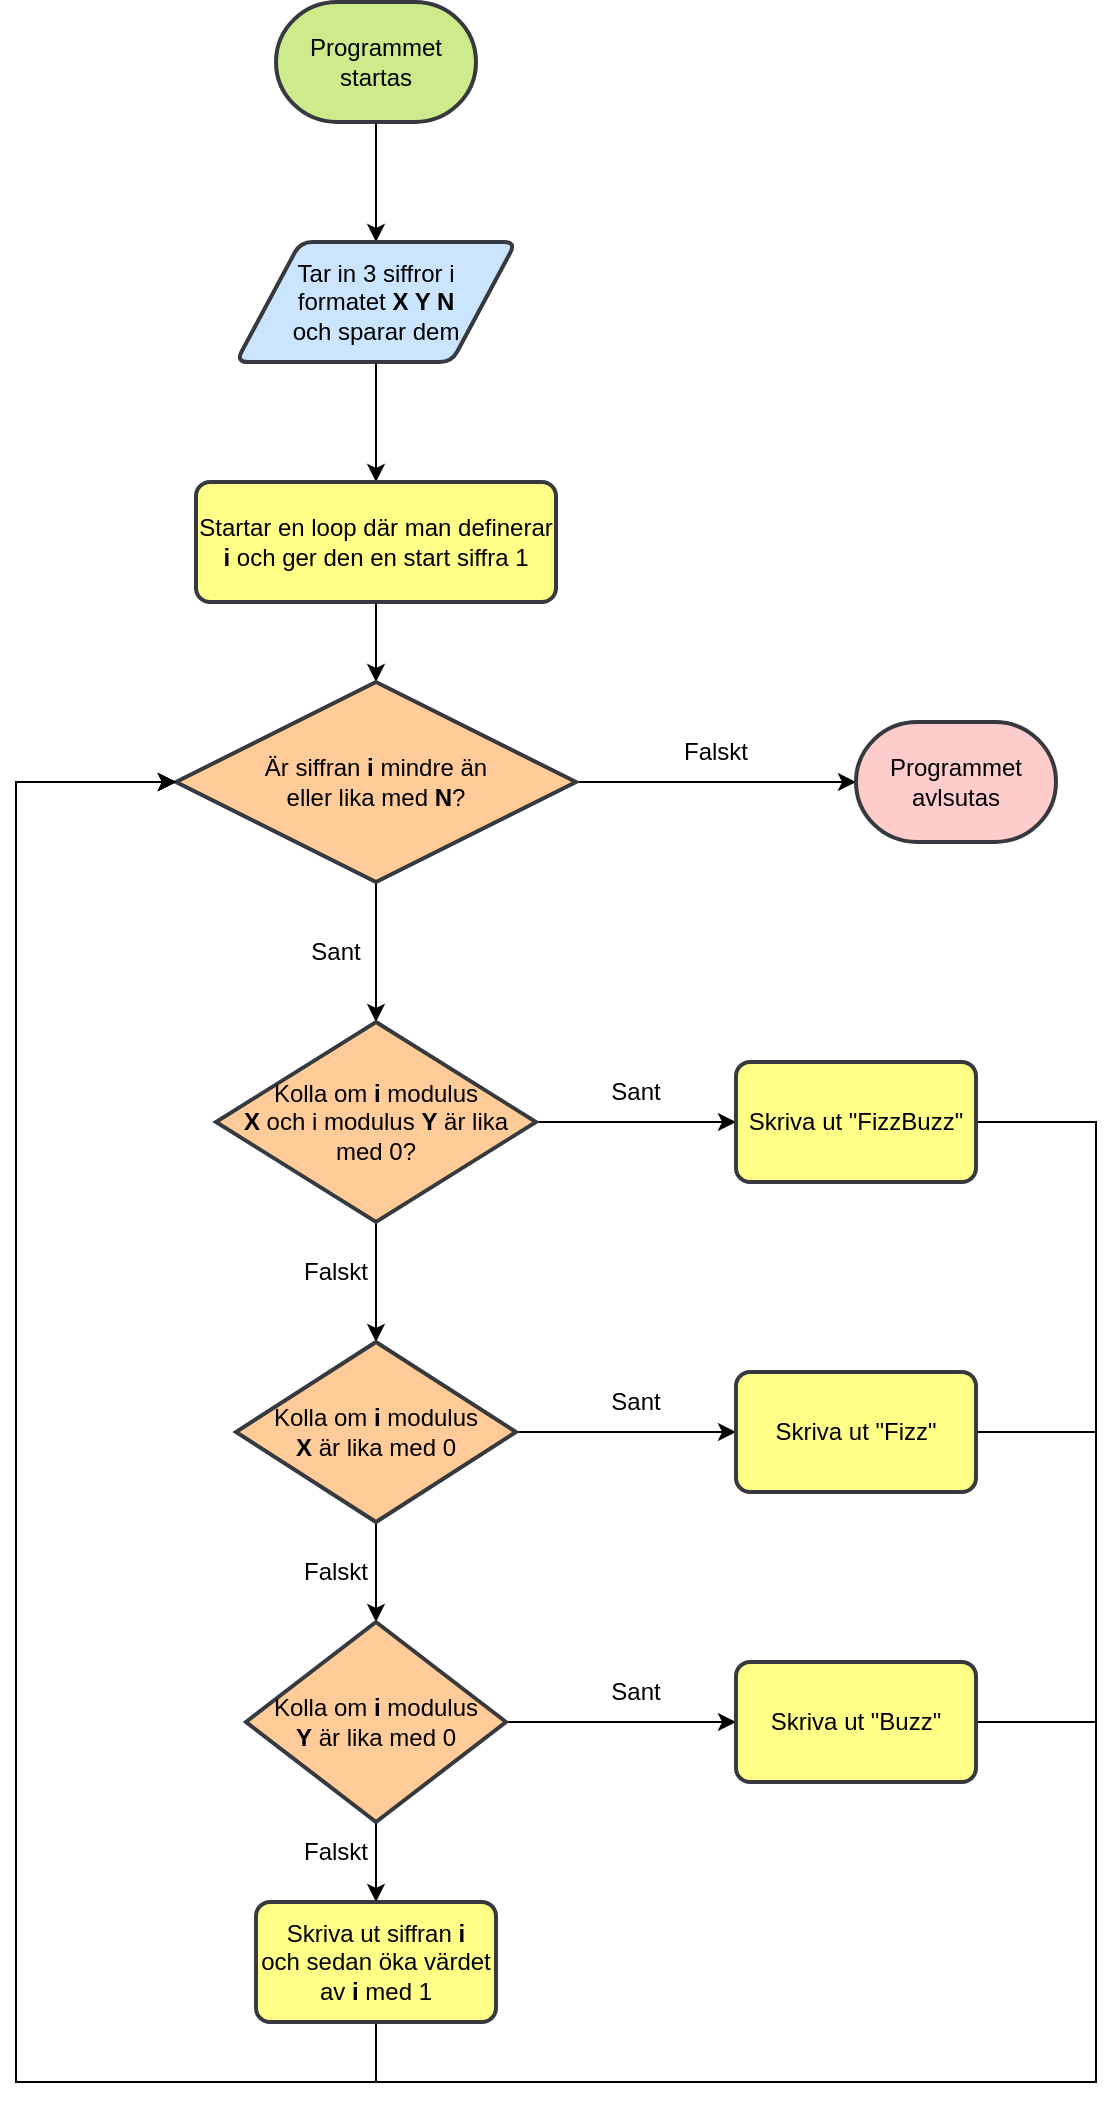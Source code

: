<mxfile version="15.5.2" type="github"><diagram id="F7FwOpqx1NLba58XSwxJ" name="Page-1"><mxGraphModel dx="1422" dy="773" grid="1" gridSize="10" guides="1" tooltips="1" connect="1" arrows="1" fold="1" page="1" pageScale="1" pageWidth="850" pageHeight="1100" math="0" shadow="0"><root><mxCell id="0"/><mxCell id="1" parent="0"/><mxCell id="pMB_11KHZeEjqqROwOfF-3" style="edgeStyle=orthogonalEdgeStyle;rounded=0;orthogonalLoop=1;jettySize=auto;html=1;entryX=0.5;entryY=0;entryDx=0;entryDy=0;" edge="1" parent="1" source="pMB_11KHZeEjqqROwOfF-1" target="pMB_11KHZeEjqqROwOfF-2"><mxGeometry relative="1" as="geometry"/></mxCell><mxCell id="pMB_11KHZeEjqqROwOfF-1" value="Programmet startas" style="strokeWidth=2;html=1;shape=mxgraph.flowchart.terminator;whiteSpace=wrap;fillColor=#cdeb8b;strokeColor=#36393d;" vertex="1" parent="1"><mxGeometry x="350" y="40" width="100" height="60" as="geometry"/></mxCell><mxCell id="pMB_11KHZeEjqqROwOfF-6" style="edgeStyle=orthogonalEdgeStyle;rounded=0;orthogonalLoop=1;jettySize=auto;html=1;entryX=0.5;entryY=0;entryDx=0;entryDy=0;" edge="1" parent="1" source="pMB_11KHZeEjqqROwOfF-2" target="pMB_11KHZeEjqqROwOfF-5"><mxGeometry relative="1" as="geometry"/></mxCell><mxCell id="pMB_11KHZeEjqqROwOfF-2" value="Tar in 3 siffror i &lt;br&gt;formatet &lt;b&gt;X Y N&lt;/b&gt;&lt;br&gt;och sparar dem" style="shape=parallelogram;html=1;strokeWidth=2;perimeter=parallelogramPerimeter;whiteSpace=wrap;rounded=1;arcSize=12;size=0.23;fillColor=#cce5ff;strokeColor=#36393d;" vertex="1" parent="1"><mxGeometry x="330" y="160" width="140" height="60" as="geometry"/></mxCell><mxCell id="pMB_11KHZeEjqqROwOfF-8" style="edgeStyle=orthogonalEdgeStyle;rounded=0;orthogonalLoop=1;jettySize=auto;html=1;entryX=0.5;entryY=0;entryDx=0;entryDy=0;entryPerimeter=0;" edge="1" parent="1" source="pMB_11KHZeEjqqROwOfF-5" target="pMB_11KHZeEjqqROwOfF-7"><mxGeometry relative="1" as="geometry"/></mxCell><mxCell id="pMB_11KHZeEjqqROwOfF-15" style="edgeStyle=orthogonalEdgeStyle;rounded=0;orthogonalLoop=1;jettySize=auto;html=1;entryX=0;entryY=0.5;entryDx=0;entryDy=0;entryPerimeter=0;exitX=1;exitY=0.5;exitDx=0;exitDy=0;exitPerimeter=0;" edge="1" parent="1" source="pMB_11KHZeEjqqROwOfF-7" target="pMB_11KHZeEjqqROwOfF-14"><mxGeometry relative="1" as="geometry"/></mxCell><mxCell id="pMB_11KHZeEjqqROwOfF-5" value="Startar en loop där man definerar &lt;b&gt;i&lt;/b&gt; och ger den en start siffra 1" style="rounded=1;whiteSpace=wrap;html=1;absoluteArcSize=1;arcSize=14;strokeWidth=2;fillColor=#ffff88;strokeColor=#36393d;" vertex="1" parent="1"><mxGeometry x="310" y="280" width="180" height="60" as="geometry"/></mxCell><mxCell id="pMB_11KHZeEjqqROwOfF-12" style="edgeStyle=orthogonalEdgeStyle;rounded=0;orthogonalLoop=1;jettySize=auto;html=1;entryX=0.5;entryY=0;entryDx=0;entryDy=0;entryPerimeter=0;" edge="1" parent="1" source="pMB_11KHZeEjqqROwOfF-7" target="pMB_11KHZeEjqqROwOfF-10"><mxGeometry relative="1" as="geometry"/></mxCell><mxCell id="pMB_11KHZeEjqqROwOfF-7" value="Är siffran &lt;b&gt;i&lt;/b&gt; mindre än &lt;br&gt;eller lika med &lt;b&gt;N&lt;/b&gt;?" style="strokeWidth=2;html=1;shape=mxgraph.flowchart.decision;whiteSpace=wrap;fillColor=#ffcc99;strokeColor=#36393d;" vertex="1" parent="1"><mxGeometry x="300" y="380" width="200" height="100" as="geometry"/></mxCell><mxCell id="pMB_11KHZeEjqqROwOfF-19" style="edgeStyle=orthogonalEdgeStyle;rounded=0;orthogonalLoop=1;jettySize=auto;html=1;entryX=0.5;entryY=0;entryDx=0;entryDy=0;entryPerimeter=0;" edge="1" parent="1" source="pMB_11KHZeEjqqROwOfF-10" target="pMB_11KHZeEjqqROwOfF-18"><mxGeometry relative="1" as="geometry"/></mxCell><mxCell id="pMB_11KHZeEjqqROwOfF-30" style="edgeStyle=orthogonalEdgeStyle;rounded=0;orthogonalLoop=1;jettySize=auto;html=1;entryX=0;entryY=0.5;entryDx=0;entryDy=0;" edge="1" parent="1" source="pMB_11KHZeEjqqROwOfF-10" target="pMB_11KHZeEjqqROwOfF-29"><mxGeometry relative="1" as="geometry"/></mxCell><mxCell id="pMB_11KHZeEjqqROwOfF-10" value="Kolla om &lt;b&gt;i&lt;/b&gt; modulus&lt;br&gt;&lt;b&gt;X&lt;/b&gt; och i modulus &lt;b&gt;Y&lt;/b&gt; är lika &lt;br&gt;med 0?" style="strokeWidth=2;html=1;shape=mxgraph.flowchart.decision;whiteSpace=wrap;fillColor=#ffcc99;strokeColor=#36393d;" vertex="1" parent="1"><mxGeometry x="320" y="550" width="160" height="100" as="geometry"/></mxCell><mxCell id="pMB_11KHZeEjqqROwOfF-13" value="Sant" style="text;html=1;strokeColor=none;fillColor=none;align=center;verticalAlign=middle;whiteSpace=wrap;rounded=0;" vertex="1" parent="1"><mxGeometry x="350" y="500" width="60" height="30" as="geometry"/></mxCell><mxCell id="pMB_11KHZeEjqqROwOfF-14" value="Programmet&lt;br&gt;avlsutas" style="strokeWidth=2;html=1;shape=mxgraph.flowchart.terminator;whiteSpace=wrap;fillColor=#ffcccc;strokeColor=#36393d;" vertex="1" parent="1"><mxGeometry x="640" y="400" width="100" height="60" as="geometry"/></mxCell><mxCell id="pMB_11KHZeEjqqROwOfF-16" value="Falskt" style="text;html=1;strokeColor=none;fillColor=none;align=center;verticalAlign=middle;whiteSpace=wrap;rounded=0;" vertex="1" parent="1"><mxGeometry x="540" y="400" width="60" height="30" as="geometry"/></mxCell><mxCell id="pMB_11KHZeEjqqROwOfF-23" style="edgeStyle=orthogonalEdgeStyle;rounded=0;orthogonalLoop=1;jettySize=auto;html=1;entryX=0.5;entryY=0;entryDx=0;entryDy=0;entryPerimeter=0;" edge="1" parent="1" source="pMB_11KHZeEjqqROwOfF-18" target="pMB_11KHZeEjqqROwOfF-22"><mxGeometry relative="1" as="geometry"/></mxCell><mxCell id="pMB_11KHZeEjqqROwOfF-33" style="edgeStyle=orthogonalEdgeStyle;rounded=0;orthogonalLoop=1;jettySize=auto;html=1;entryX=0;entryY=0.5;entryDx=0;entryDy=0;" edge="1" parent="1" source="pMB_11KHZeEjqqROwOfF-18" target="pMB_11KHZeEjqqROwOfF-32"><mxGeometry relative="1" as="geometry"/></mxCell><mxCell id="pMB_11KHZeEjqqROwOfF-18" value="Kolla om &lt;b&gt;i&lt;/b&gt; modulus &lt;br&gt;&lt;b&gt;X&lt;/b&gt; är lika med 0" style="strokeWidth=2;html=1;shape=mxgraph.flowchart.decision;whiteSpace=wrap;fillColor=#ffcc99;strokeColor=#36393d;" vertex="1" parent="1"><mxGeometry x="330" y="710" width="140" height="90" as="geometry"/></mxCell><mxCell id="pMB_11KHZeEjqqROwOfF-20" value="Falskt" style="text;html=1;strokeColor=none;fillColor=none;align=center;verticalAlign=middle;whiteSpace=wrap;rounded=0;" vertex="1" parent="1"><mxGeometry x="350" y="660" width="60" height="30" as="geometry"/></mxCell><mxCell id="pMB_11KHZeEjqqROwOfF-26" style="edgeStyle=orthogonalEdgeStyle;rounded=0;orthogonalLoop=1;jettySize=auto;html=1;entryX=0.5;entryY=0;entryDx=0;entryDy=0;" edge="1" parent="1" source="pMB_11KHZeEjqqROwOfF-22" target="pMB_11KHZeEjqqROwOfF-25"><mxGeometry relative="1" as="geometry"/></mxCell><mxCell id="pMB_11KHZeEjqqROwOfF-36" style="edgeStyle=orthogonalEdgeStyle;rounded=0;orthogonalLoop=1;jettySize=auto;html=1;entryX=0;entryY=0.5;entryDx=0;entryDy=0;" edge="1" parent="1" source="pMB_11KHZeEjqqROwOfF-22" target="pMB_11KHZeEjqqROwOfF-35"><mxGeometry relative="1" as="geometry"/></mxCell><mxCell id="pMB_11KHZeEjqqROwOfF-22" value="Kolla om &lt;b&gt;i&lt;/b&gt; modulus &lt;br&gt;&lt;b&gt;Y&lt;/b&gt; är lika med 0" style="strokeWidth=2;html=1;shape=mxgraph.flowchart.decision;whiteSpace=wrap;fillColor=#ffcc99;strokeColor=#36393d;" vertex="1" parent="1"><mxGeometry x="335" y="850" width="130" height="100" as="geometry"/></mxCell><mxCell id="pMB_11KHZeEjqqROwOfF-24" value="Falskt" style="text;html=1;strokeColor=none;fillColor=none;align=center;verticalAlign=middle;whiteSpace=wrap;rounded=0;" vertex="1" parent="1"><mxGeometry x="350" y="810" width="60" height="30" as="geometry"/></mxCell><mxCell id="pMB_11KHZeEjqqROwOfF-28" style="edgeStyle=orthogonalEdgeStyle;rounded=0;orthogonalLoop=1;jettySize=auto;html=1;entryX=0;entryY=0.5;entryDx=0;entryDy=0;entryPerimeter=0;" edge="1" parent="1" source="pMB_11KHZeEjqqROwOfF-25" target="pMB_11KHZeEjqqROwOfF-7"><mxGeometry relative="1" as="geometry"><Array as="points"><mxPoint x="400" y="1080"/><mxPoint x="220" y="1080"/><mxPoint x="220" y="430"/></Array></mxGeometry></mxCell><mxCell id="pMB_11KHZeEjqqROwOfF-25" value="Skriva ut siffran &lt;b&gt;i&lt;/b&gt;&lt;br&gt;och sedan öka värdet av &lt;b&gt;i&lt;/b&gt; med 1" style="rounded=1;whiteSpace=wrap;html=1;absoluteArcSize=1;arcSize=14;strokeWidth=2;fillColor=#ffff88;strokeColor=#36393d;" vertex="1" parent="1"><mxGeometry x="340" y="990" width="120" height="60" as="geometry"/></mxCell><mxCell id="pMB_11KHZeEjqqROwOfF-27" value="Falskt" style="text;html=1;strokeColor=none;fillColor=none;align=center;verticalAlign=middle;whiteSpace=wrap;rounded=0;" vertex="1" parent="1"><mxGeometry x="350" y="950" width="60" height="30" as="geometry"/></mxCell><mxCell id="pMB_11KHZeEjqqROwOfF-31" style="edgeStyle=orthogonalEdgeStyle;rounded=0;orthogonalLoop=1;jettySize=auto;html=1;entryX=0;entryY=0.5;entryDx=0;entryDy=0;entryPerimeter=0;" edge="1" parent="1" source="pMB_11KHZeEjqqROwOfF-29" target="pMB_11KHZeEjqqROwOfF-7"><mxGeometry relative="1" as="geometry"><Array as="points"><mxPoint x="760" y="600"/><mxPoint x="760" y="1080"/><mxPoint x="220" y="1080"/><mxPoint x="220" y="430"/></Array></mxGeometry></mxCell><mxCell id="pMB_11KHZeEjqqROwOfF-29" value="Skriva ut &quot;FizzBuzz&quot;" style="rounded=1;whiteSpace=wrap;html=1;absoluteArcSize=1;arcSize=14;strokeWidth=2;fillColor=#ffff88;strokeColor=#36393d;" vertex="1" parent="1"><mxGeometry x="580" y="570" width="120" height="60" as="geometry"/></mxCell><mxCell id="pMB_11KHZeEjqqROwOfF-34" style="edgeStyle=orthogonalEdgeStyle;rounded=0;orthogonalLoop=1;jettySize=auto;html=1;entryX=0;entryY=0.5;entryDx=0;entryDy=0;entryPerimeter=0;" edge="1" parent="1" source="pMB_11KHZeEjqqROwOfF-32" target="pMB_11KHZeEjqqROwOfF-7"><mxGeometry relative="1" as="geometry"><Array as="points"><mxPoint x="760" y="755"/><mxPoint x="760" y="1080"/><mxPoint x="220" y="1080"/><mxPoint x="220" y="430"/></Array></mxGeometry></mxCell><mxCell id="pMB_11KHZeEjqqROwOfF-32" value="Skriva ut &quot;Fizz&quot;" style="rounded=1;whiteSpace=wrap;html=1;absoluteArcSize=1;arcSize=14;strokeWidth=2;fillColor=#ffff88;strokeColor=#36393d;" vertex="1" parent="1"><mxGeometry x="580" y="725" width="120" height="60" as="geometry"/></mxCell><mxCell id="pMB_11KHZeEjqqROwOfF-37" style="edgeStyle=orthogonalEdgeStyle;rounded=0;orthogonalLoop=1;jettySize=auto;html=1;entryX=0;entryY=0.5;entryDx=0;entryDy=0;entryPerimeter=0;" edge="1" parent="1" source="pMB_11KHZeEjqqROwOfF-35" target="pMB_11KHZeEjqqROwOfF-7"><mxGeometry relative="1" as="geometry"><Array as="points"><mxPoint x="760" y="900"/><mxPoint x="760" y="1080"/><mxPoint x="220" y="1080"/><mxPoint x="220" y="430"/></Array></mxGeometry></mxCell><mxCell id="pMB_11KHZeEjqqROwOfF-35" value="Skriva ut &quot;Buzz&quot;" style="rounded=1;whiteSpace=wrap;html=1;absoluteArcSize=1;arcSize=14;strokeWidth=2;fillColor=#ffff88;strokeColor=#36393d;" vertex="1" parent="1"><mxGeometry x="580" y="870" width="120" height="60" as="geometry"/></mxCell><mxCell id="pMB_11KHZeEjqqROwOfF-38" value="Sant" style="text;html=1;strokeColor=none;fillColor=none;align=center;verticalAlign=middle;whiteSpace=wrap;rounded=0;" vertex="1" parent="1"><mxGeometry x="500" y="570" width="60" height="30" as="geometry"/></mxCell><mxCell id="pMB_11KHZeEjqqROwOfF-40" value="Sant" style="text;html=1;strokeColor=none;fillColor=none;align=center;verticalAlign=middle;whiteSpace=wrap;rounded=0;" vertex="1" parent="1"><mxGeometry x="500" y="725" width="60" height="30" as="geometry"/></mxCell><mxCell id="pMB_11KHZeEjqqROwOfF-41" value="Sant" style="text;html=1;strokeColor=none;fillColor=none;align=center;verticalAlign=middle;whiteSpace=wrap;rounded=0;" vertex="1" parent="1"><mxGeometry x="500" y="870" width="60" height="30" as="geometry"/></mxCell></root></mxGraphModel></diagram></mxfile>